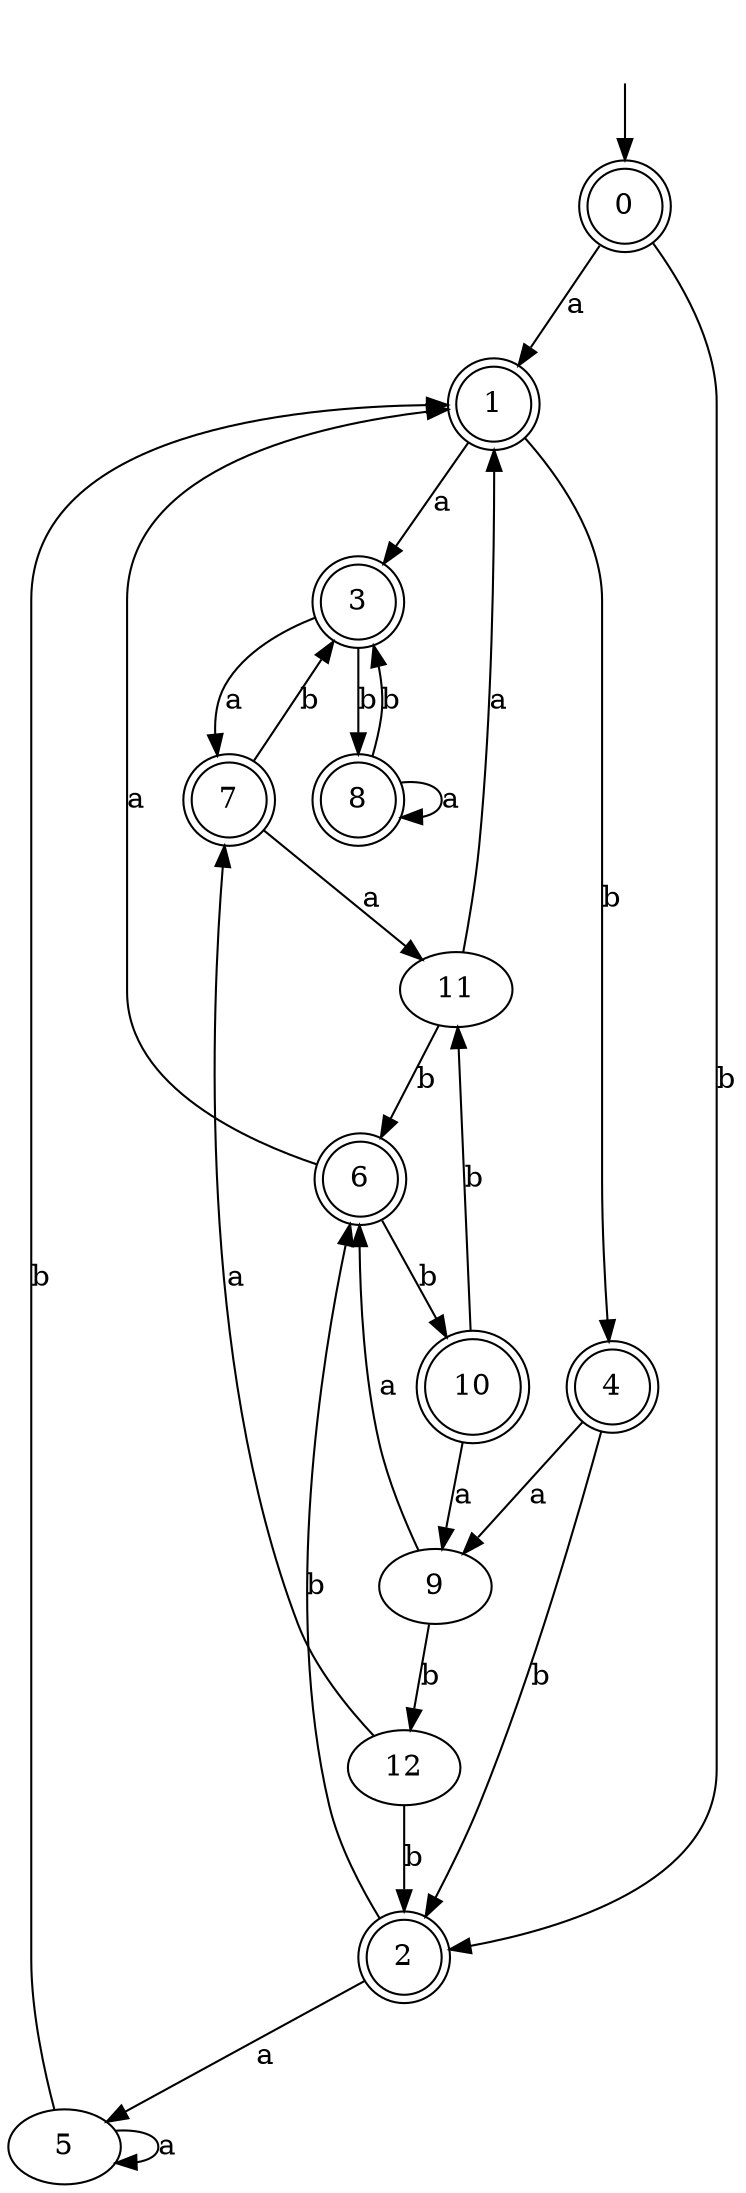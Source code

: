 digraph RandomDFA {
  __start0 [label="", shape=none];
  __start0 -> 0 [label=""];
  0 [shape=circle] [shape=doublecircle]
  0 -> 1 [label="a"]
  0 -> 2 [label="b"]
  1 [shape=doublecircle]
  1 -> 3 [label="a"]
  1 -> 4 [label="b"]
  2 [shape=doublecircle]
  2 -> 5 [label="a"]
  2 -> 6 [label="b"]
  3 [shape=doublecircle]
  3 -> 7 [label="a"]
  3 -> 8 [label="b"]
  4 [shape=doublecircle]
  4 -> 9 [label="a"]
  4 -> 2 [label="b"]
  5
  5 -> 5 [label="a"]
  5 -> 1 [label="b"]
  6 [shape=doublecircle]
  6 -> 1 [label="a"]
  6 -> 10 [label="b"]
  7 [shape=doublecircle]
  7 -> 11 [label="a"]
  7 -> 3 [label="b"]
  8 [shape=doublecircle]
  8 -> 8 [label="a"]
  8 -> 3 [label="b"]
  9
  9 -> 6 [label="a"]
  9 -> 12 [label="b"]
  10 [shape=doublecircle]
  10 -> 9 [label="a"]
  10 -> 11 [label="b"]
  11
  11 -> 1 [label="a"]
  11 -> 6 [label="b"]
  12
  12 -> 7 [label="a"]
  12 -> 2 [label="b"]
}
